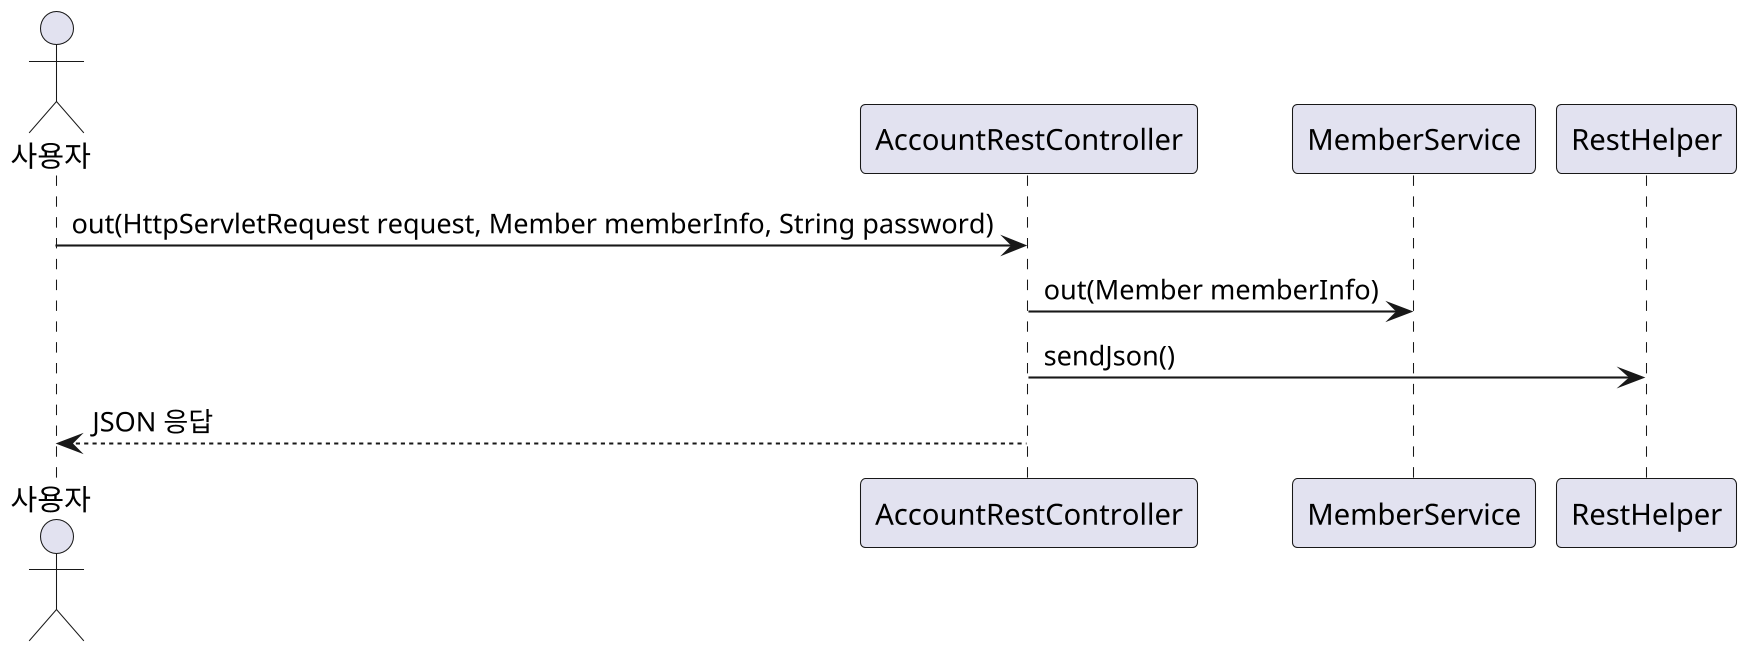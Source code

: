@startuml
skinparam dpi 200
actor 사용자
participant AccountRestController
participant MemberService
participant RestHelper

사용자 -> AccountRestController : out(HttpServletRequest request, Member memberInfo, String password)
AccountRestController -> MemberService : out(Member memberInfo)
AccountRestController -> RestHelper : sendJson()
AccountRestController --> 사용자 : JSON 응답
@enduml
